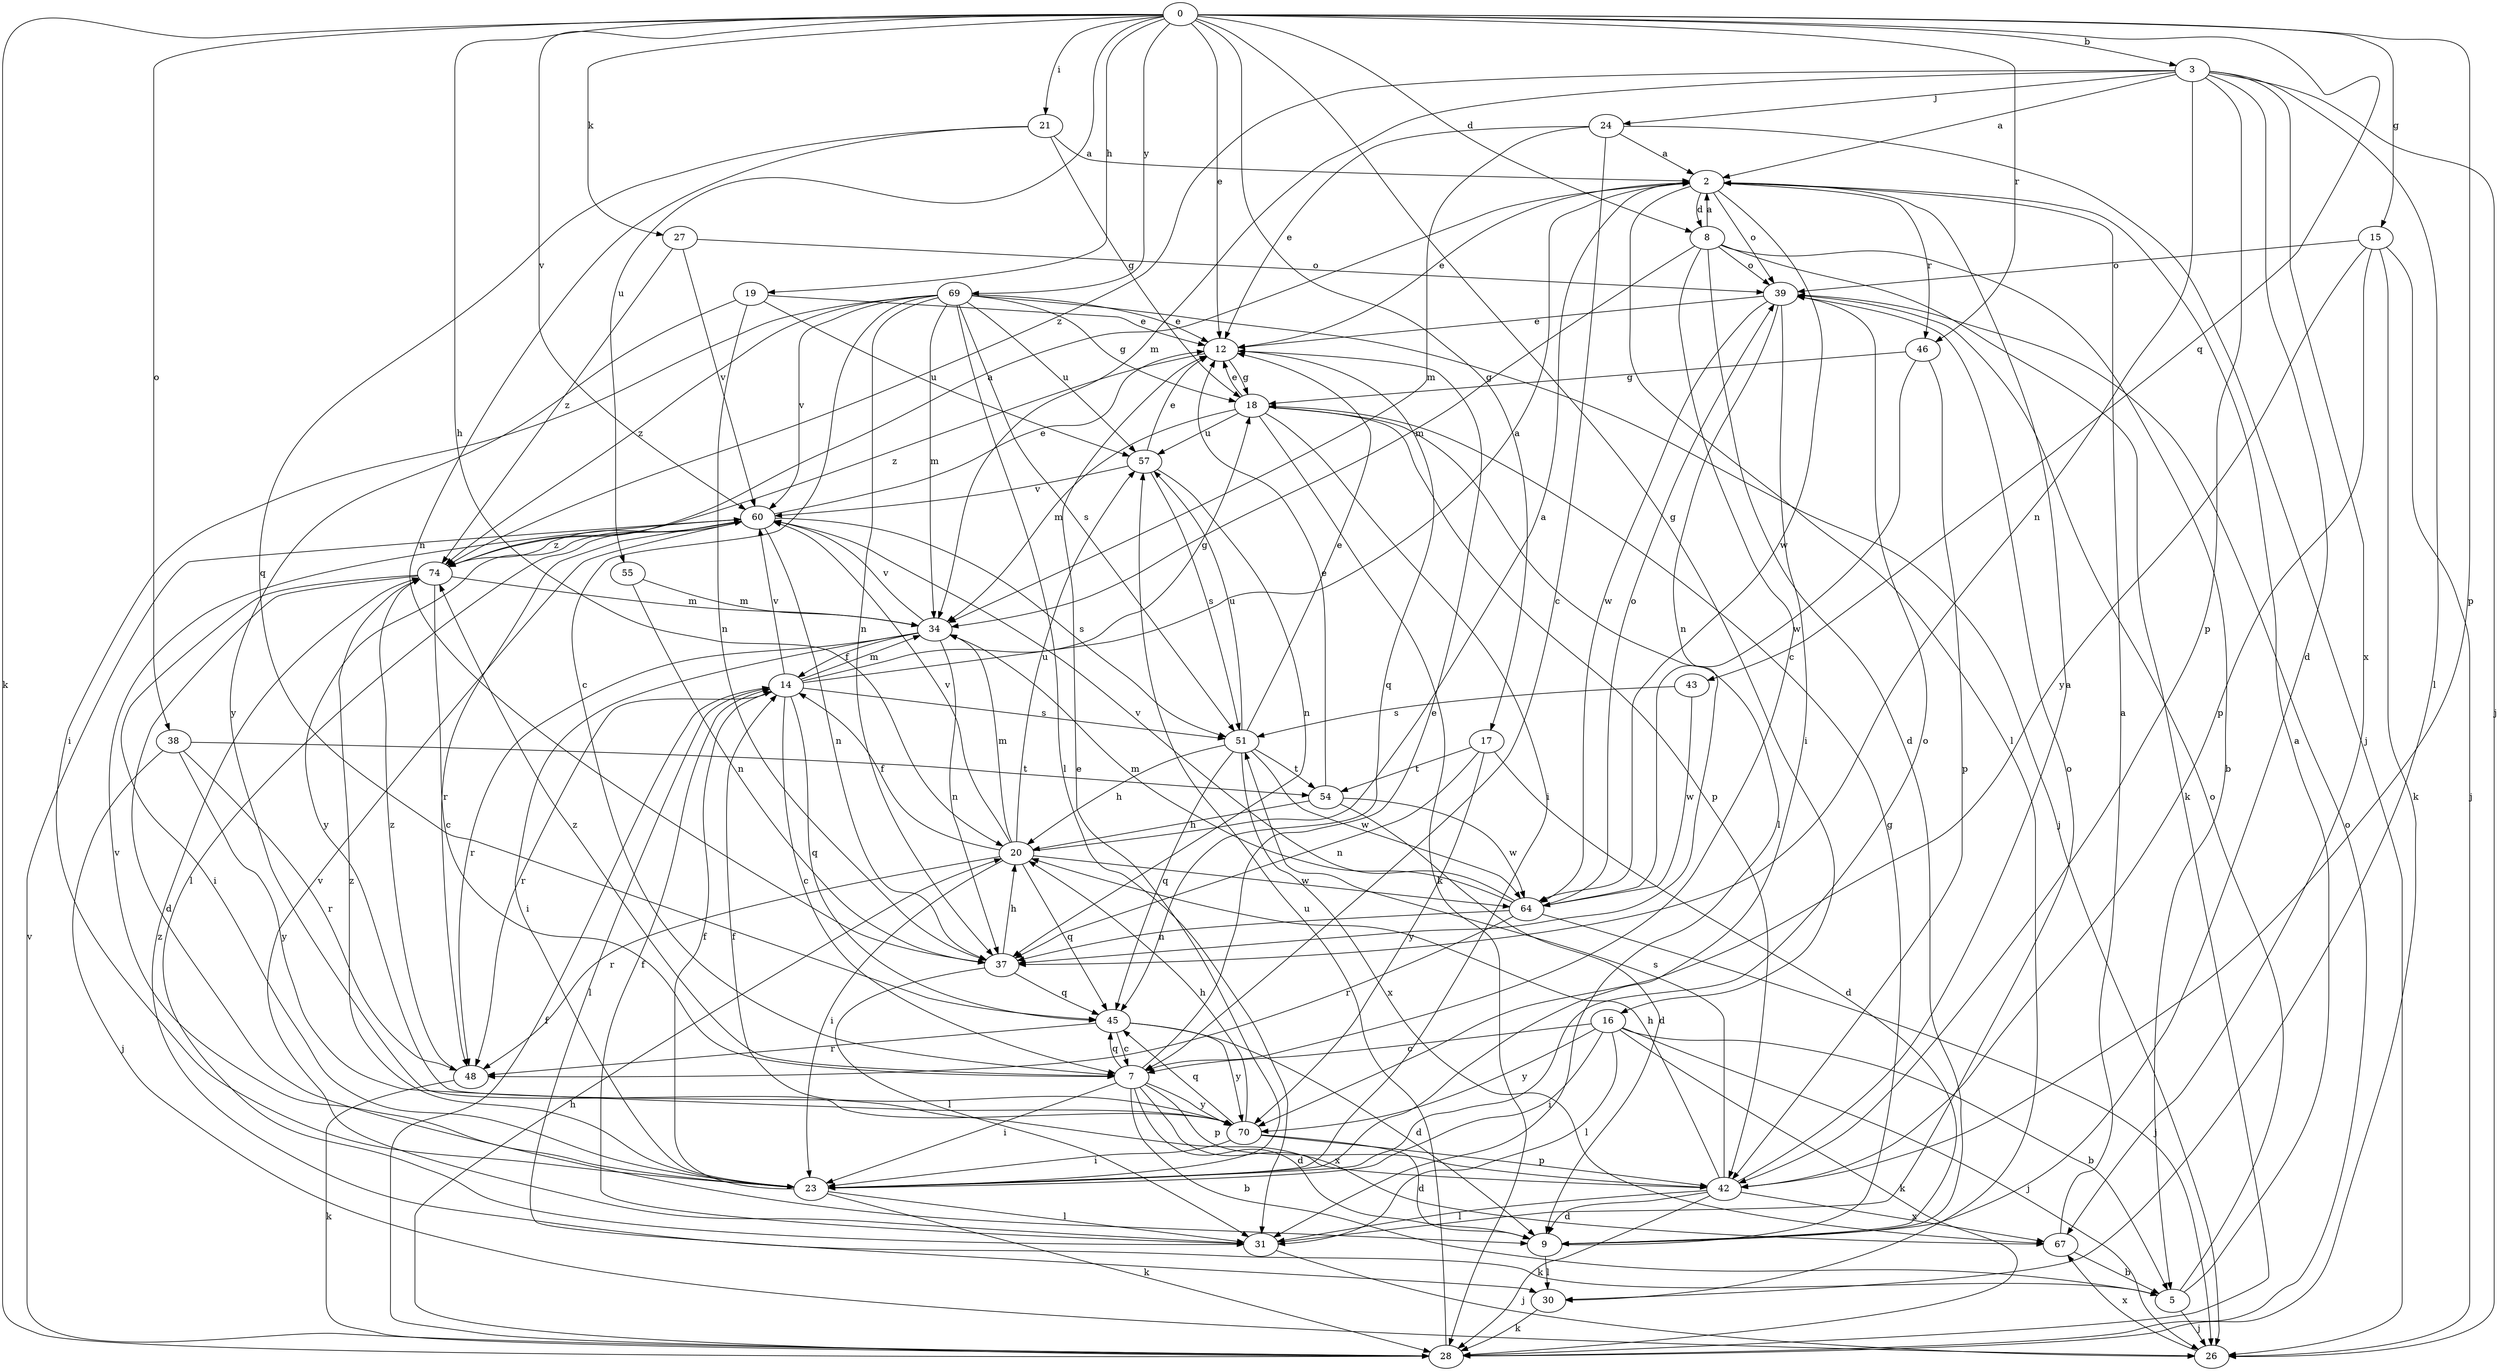 strict digraph  {
0;
2;
3;
5;
7;
8;
9;
12;
14;
15;
16;
17;
18;
19;
20;
21;
23;
24;
26;
27;
28;
30;
31;
34;
37;
38;
39;
42;
43;
45;
46;
48;
51;
54;
55;
57;
60;
64;
67;
69;
70;
74;
0 -> 3  [label=b];
0 -> 8  [label=d];
0 -> 12  [label=e];
0 -> 15  [label=g];
0 -> 16  [label=g];
0 -> 17  [label=g];
0 -> 19  [label=h];
0 -> 20  [label=h];
0 -> 21  [label=i];
0 -> 27  [label=k];
0 -> 28  [label=k];
0 -> 38  [label=o];
0 -> 42  [label=p];
0 -> 43  [label=q];
0 -> 46  [label=r];
0 -> 55  [label=u];
0 -> 60  [label=v];
0 -> 69  [label=y];
2 -> 8  [label=d];
2 -> 12  [label=e];
2 -> 30  [label=l];
2 -> 39  [label=o];
2 -> 46  [label=r];
2 -> 64  [label=w];
3 -> 2  [label=a];
3 -> 9  [label=d];
3 -> 24  [label=j];
3 -> 26  [label=j];
3 -> 30  [label=l];
3 -> 34  [label=m];
3 -> 37  [label=n];
3 -> 42  [label=p];
3 -> 67  [label=x];
3 -> 74  [label=z];
5 -> 2  [label=a];
5 -> 26  [label=j];
5 -> 39  [label=o];
5 -> 74  [label=z];
7 -> 5  [label=b];
7 -> 9  [label=d];
7 -> 12  [label=e];
7 -> 23  [label=i];
7 -> 42  [label=p];
7 -> 45  [label=q];
7 -> 67  [label=x];
7 -> 70  [label=y];
7 -> 74  [label=z];
8 -> 2  [label=a];
8 -> 5  [label=b];
8 -> 7  [label=c];
8 -> 9  [label=d];
8 -> 28  [label=k];
8 -> 34  [label=m];
8 -> 39  [label=o];
9 -> 18  [label=g];
9 -> 30  [label=l];
12 -> 18  [label=g];
12 -> 45  [label=q];
12 -> 74  [label=z];
14 -> 2  [label=a];
14 -> 7  [label=c];
14 -> 18  [label=g];
14 -> 30  [label=l];
14 -> 34  [label=m];
14 -> 45  [label=q];
14 -> 48  [label=r];
14 -> 51  [label=s];
14 -> 60  [label=v];
15 -> 26  [label=j];
15 -> 28  [label=k];
15 -> 39  [label=o];
15 -> 42  [label=p];
15 -> 70  [label=y];
16 -> 5  [label=b];
16 -> 7  [label=c];
16 -> 23  [label=i];
16 -> 26  [label=j];
16 -> 28  [label=k];
16 -> 31  [label=l];
16 -> 70  [label=y];
17 -> 9  [label=d];
17 -> 37  [label=n];
17 -> 54  [label=t];
17 -> 70  [label=y];
18 -> 12  [label=e];
18 -> 23  [label=i];
18 -> 28  [label=k];
18 -> 31  [label=l];
18 -> 34  [label=m];
18 -> 42  [label=p];
18 -> 57  [label=u];
19 -> 12  [label=e];
19 -> 37  [label=n];
19 -> 57  [label=u];
19 -> 70  [label=y];
20 -> 2  [label=a];
20 -> 14  [label=f];
20 -> 23  [label=i];
20 -> 34  [label=m];
20 -> 45  [label=q];
20 -> 48  [label=r];
20 -> 57  [label=u];
20 -> 60  [label=v];
20 -> 64  [label=w];
21 -> 2  [label=a];
21 -> 18  [label=g];
21 -> 37  [label=n];
21 -> 45  [label=q];
23 -> 12  [label=e];
23 -> 14  [label=f];
23 -> 28  [label=k];
23 -> 31  [label=l];
23 -> 39  [label=o];
23 -> 60  [label=v];
23 -> 74  [label=z];
24 -> 2  [label=a];
24 -> 7  [label=c];
24 -> 12  [label=e];
24 -> 26  [label=j];
24 -> 34  [label=m];
26 -> 67  [label=x];
27 -> 39  [label=o];
27 -> 60  [label=v];
27 -> 74  [label=z];
28 -> 14  [label=f];
28 -> 20  [label=h];
28 -> 39  [label=o];
28 -> 57  [label=u];
28 -> 60  [label=v];
30 -> 28  [label=k];
31 -> 14  [label=f];
31 -> 26  [label=j];
31 -> 39  [label=o];
31 -> 60  [label=v];
34 -> 14  [label=f];
34 -> 23  [label=i];
34 -> 37  [label=n];
34 -> 48  [label=r];
34 -> 60  [label=v];
37 -> 20  [label=h];
37 -> 31  [label=l];
37 -> 45  [label=q];
38 -> 26  [label=j];
38 -> 48  [label=r];
38 -> 54  [label=t];
38 -> 70  [label=y];
39 -> 12  [label=e];
39 -> 23  [label=i];
39 -> 37  [label=n];
39 -> 64  [label=w];
42 -> 2  [label=a];
42 -> 9  [label=d];
42 -> 14  [label=f];
42 -> 20  [label=h];
42 -> 28  [label=k];
42 -> 31  [label=l];
42 -> 51  [label=s];
42 -> 67  [label=x];
43 -> 51  [label=s];
43 -> 64  [label=w];
45 -> 7  [label=c];
45 -> 9  [label=d];
45 -> 48  [label=r];
45 -> 70  [label=y];
46 -> 18  [label=g];
46 -> 42  [label=p];
46 -> 64  [label=w];
48 -> 28  [label=k];
48 -> 74  [label=z];
51 -> 12  [label=e];
51 -> 20  [label=h];
51 -> 45  [label=q];
51 -> 54  [label=t];
51 -> 57  [label=u];
51 -> 64  [label=w];
51 -> 67  [label=x];
54 -> 9  [label=d];
54 -> 12  [label=e];
54 -> 20  [label=h];
54 -> 64  [label=w];
55 -> 34  [label=m];
55 -> 37  [label=n];
57 -> 12  [label=e];
57 -> 37  [label=n];
57 -> 51  [label=s];
57 -> 60  [label=v];
60 -> 12  [label=e];
60 -> 31  [label=l];
60 -> 37  [label=n];
60 -> 48  [label=r];
60 -> 51  [label=s];
60 -> 70  [label=y];
60 -> 74  [label=z];
64 -> 26  [label=j];
64 -> 34  [label=m];
64 -> 37  [label=n];
64 -> 39  [label=o];
64 -> 48  [label=r];
64 -> 60  [label=v];
67 -> 2  [label=a];
67 -> 5  [label=b];
69 -> 7  [label=c];
69 -> 12  [label=e];
69 -> 18  [label=g];
69 -> 23  [label=i];
69 -> 26  [label=j];
69 -> 31  [label=l];
69 -> 34  [label=m];
69 -> 37  [label=n];
69 -> 51  [label=s];
69 -> 57  [label=u];
69 -> 60  [label=v];
69 -> 74  [label=z];
70 -> 9  [label=d];
70 -> 20  [label=h];
70 -> 23  [label=i];
70 -> 42  [label=p];
70 -> 45  [label=q];
74 -> 2  [label=a];
74 -> 7  [label=c];
74 -> 9  [label=d];
74 -> 23  [label=i];
74 -> 34  [label=m];
}
